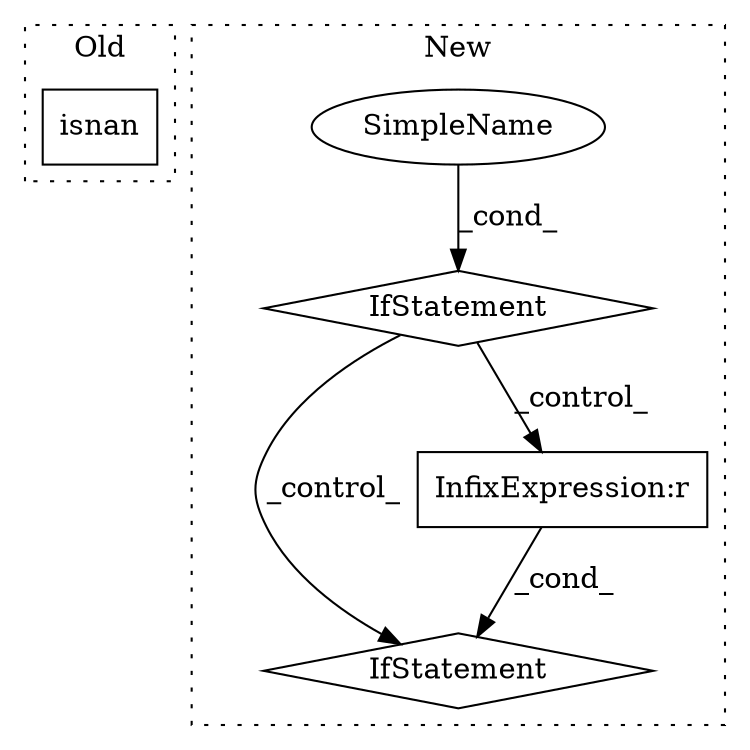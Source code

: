 digraph G {
subgraph cluster0 {
1 [label="isnan" a="32" s="174,183" l="6,1" shape="box"];
label = "Old";
style="dotted";
}
subgraph cluster1 {
2 [label="IfStatement" a="25" s="236,253" l="4,2" shape="diamond"];
3 [label="InfixExpression:r" a="27" s="248" l="4" shape="box"];
4 [label="IfStatement" a="25" s="152,169" l="4,2" shape="diamond"];
5 [label="SimpleName" a="42" s="" l="" shape="ellipse"];
label = "New";
style="dotted";
}
3 -> 2 [label="_cond_"];
4 -> 2 [label="_control_"];
4 -> 3 [label="_control_"];
5 -> 4 [label="_cond_"];
}